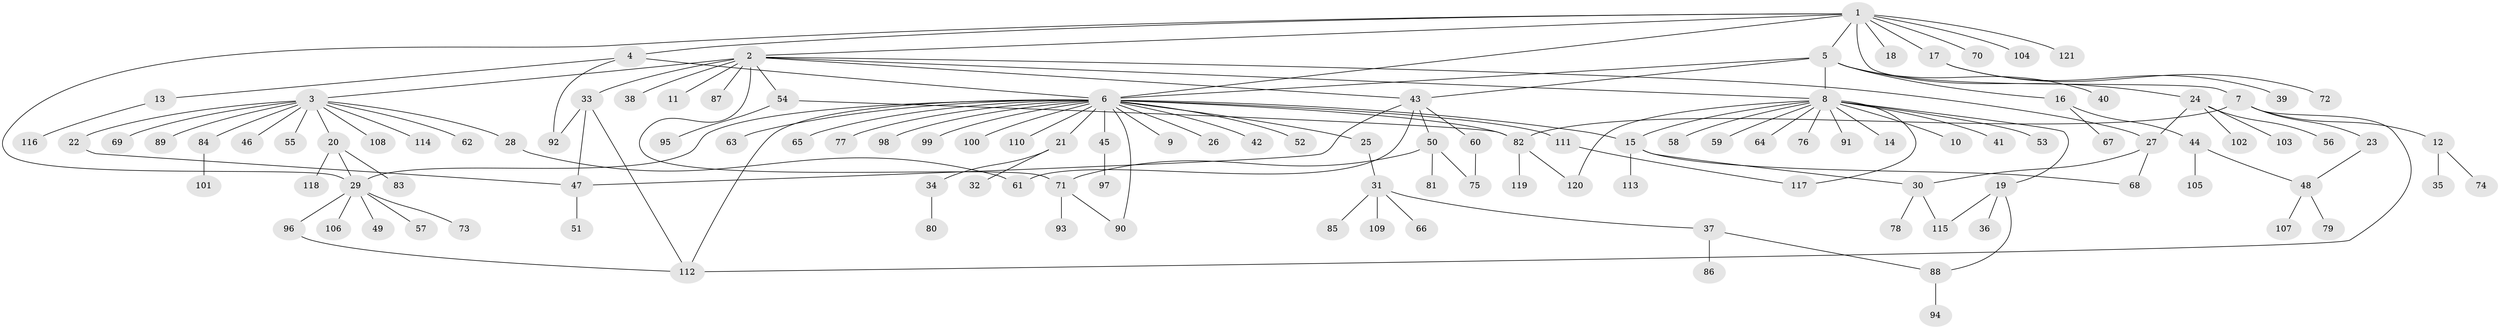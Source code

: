 // coarse degree distribution, {15: 0.010416666666666666, 13: 0.010416666666666666, 12: 0.010416666666666666, 4: 0.08333333333333333, 21: 0.010416666666666666, 5: 0.041666666666666664, 14: 0.010416666666666666, 1: 0.625, 2: 0.15625, 10: 0.010416666666666666, 6: 0.020833333333333332, 3: 0.010416666666666666}
// Generated by graph-tools (version 1.1) at 2025/52/02/27/25 19:52:00]
// undirected, 121 vertices, 147 edges
graph export_dot {
graph [start="1"]
  node [color=gray90,style=filled];
  1;
  2;
  3;
  4;
  5;
  6;
  7;
  8;
  9;
  10;
  11;
  12;
  13;
  14;
  15;
  16;
  17;
  18;
  19;
  20;
  21;
  22;
  23;
  24;
  25;
  26;
  27;
  28;
  29;
  30;
  31;
  32;
  33;
  34;
  35;
  36;
  37;
  38;
  39;
  40;
  41;
  42;
  43;
  44;
  45;
  46;
  47;
  48;
  49;
  50;
  51;
  52;
  53;
  54;
  55;
  56;
  57;
  58;
  59;
  60;
  61;
  62;
  63;
  64;
  65;
  66;
  67;
  68;
  69;
  70;
  71;
  72;
  73;
  74;
  75;
  76;
  77;
  78;
  79;
  80;
  81;
  82;
  83;
  84;
  85;
  86;
  87;
  88;
  89;
  90;
  91;
  92;
  93;
  94;
  95;
  96;
  97;
  98;
  99;
  100;
  101;
  102;
  103;
  104;
  105;
  106;
  107;
  108;
  109;
  110;
  111;
  112;
  113;
  114;
  115;
  116;
  117;
  118;
  119;
  120;
  121;
  1 -- 2;
  1 -- 4;
  1 -- 5;
  1 -- 6;
  1 -- 7;
  1 -- 17;
  1 -- 18;
  1 -- 29;
  1 -- 70;
  1 -- 104;
  1 -- 121;
  2 -- 3;
  2 -- 8;
  2 -- 11;
  2 -- 27;
  2 -- 33;
  2 -- 38;
  2 -- 43;
  2 -- 54;
  2 -- 71;
  2 -- 87;
  3 -- 20;
  3 -- 22;
  3 -- 28;
  3 -- 46;
  3 -- 55;
  3 -- 62;
  3 -- 69;
  3 -- 84;
  3 -- 89;
  3 -- 108;
  3 -- 114;
  4 -- 6;
  4 -- 13;
  4 -- 92;
  5 -- 6;
  5 -- 8;
  5 -- 16;
  5 -- 24;
  5 -- 40;
  5 -- 43;
  6 -- 9;
  6 -- 15;
  6 -- 21;
  6 -- 25;
  6 -- 26;
  6 -- 29;
  6 -- 42;
  6 -- 45;
  6 -- 52;
  6 -- 63;
  6 -- 65;
  6 -- 77;
  6 -- 82;
  6 -- 90;
  6 -- 98;
  6 -- 99;
  6 -- 100;
  6 -- 110;
  6 -- 111;
  6 -- 112;
  7 -- 12;
  7 -- 23;
  7 -- 82;
  7 -- 112;
  8 -- 10;
  8 -- 14;
  8 -- 15;
  8 -- 19;
  8 -- 41;
  8 -- 53;
  8 -- 58;
  8 -- 59;
  8 -- 64;
  8 -- 76;
  8 -- 91;
  8 -- 117;
  8 -- 120;
  12 -- 35;
  12 -- 74;
  13 -- 116;
  15 -- 30;
  15 -- 68;
  15 -- 113;
  16 -- 44;
  16 -- 67;
  17 -- 39;
  17 -- 72;
  19 -- 36;
  19 -- 88;
  19 -- 115;
  20 -- 29;
  20 -- 83;
  20 -- 118;
  21 -- 32;
  21 -- 34;
  22 -- 47;
  23 -- 48;
  24 -- 27;
  24 -- 56;
  24 -- 102;
  24 -- 103;
  25 -- 31;
  27 -- 30;
  27 -- 68;
  28 -- 61;
  29 -- 49;
  29 -- 57;
  29 -- 73;
  29 -- 96;
  29 -- 106;
  30 -- 78;
  30 -- 115;
  31 -- 37;
  31 -- 66;
  31 -- 85;
  31 -- 109;
  33 -- 47;
  33 -- 92;
  33 -- 112;
  34 -- 80;
  37 -- 86;
  37 -- 88;
  43 -- 47;
  43 -- 50;
  43 -- 60;
  43 -- 61;
  44 -- 48;
  44 -- 105;
  45 -- 97;
  47 -- 51;
  48 -- 79;
  48 -- 107;
  50 -- 71;
  50 -- 75;
  50 -- 81;
  54 -- 82;
  54 -- 95;
  60 -- 75;
  71 -- 90;
  71 -- 93;
  82 -- 119;
  82 -- 120;
  84 -- 101;
  88 -- 94;
  96 -- 112;
  111 -- 117;
}
